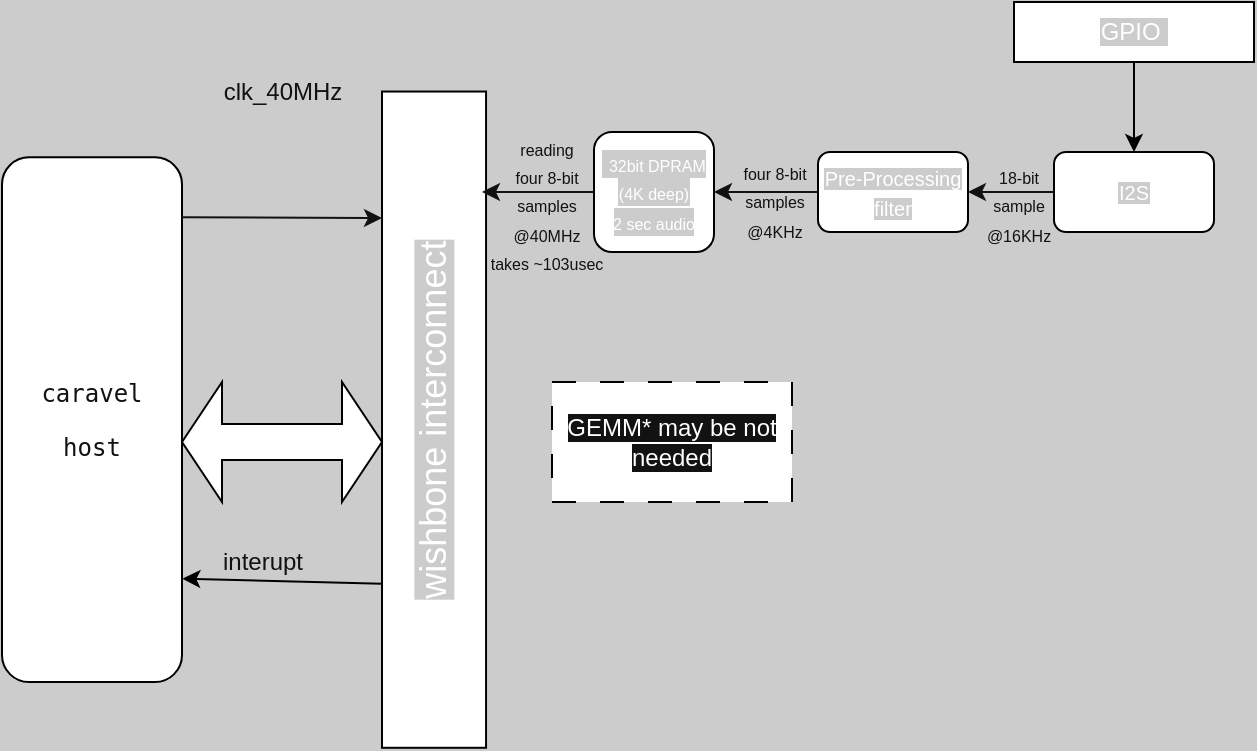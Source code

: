 <mxfile>
    <diagram name="System Diagram" id="O3nqU5k01KG6xgvtVJgH">
        <mxGraphModel dx="790" dy="389" grid="1" gridSize="10" guides="1" tooltips="1" connect="1" arrows="1" fold="1" page="1" pageScale="1" pageWidth="1169" pageHeight="827" background="#CCCCCC" math="0" shadow="0">
            <root>
                <mxCell id="0"/>
                <mxCell id="1" parent="0"/>
                <mxCell id="55" value="&lt;font style=&quot;font-size: 8px;&quot;&gt;four 8-bit &lt;br&gt;samples &lt;br&gt;@4KHz&lt;/font&gt;" style="text;html=1;align=center;verticalAlign=middle;resizable=0;points=[];autosize=1;strokeColor=none;fillColor=none;fontColor=#121212;" parent="1" vertex="1">
                    <mxGeometry x="546" y="129" width="60" height="60" as="geometry"/>
                </mxCell>
                <mxCell id="56" value="&lt;font style=&quot;font-size: 8px;&quot;&gt;18-bit &lt;br&gt;sample&lt;br&gt;@16KHz&lt;br&gt;&lt;/font&gt;" style="text;html=1;align=center;verticalAlign=middle;resizable=0;points=[];autosize=1;strokeColor=none;fillColor=none;fontColor=#121212;" parent="1" vertex="1">
                    <mxGeometry x="668" y="131" width="60" height="60" as="geometry"/>
                </mxCell>
                <mxCell id="58" value="&lt;font style=&quot;font-size: 8px;&quot;&gt;reading &lt;br&gt;four 8-bit &lt;br&gt;samples &lt;br&gt;@40MHz&lt;br&gt;takes ~103usec&lt;br&gt;&lt;/font&gt;" style="text;html=1;align=center;verticalAlign=middle;resizable=0;points=[];autosize=1;strokeColor=none;fillColor=none;fontColor=#121212;" parent="1" vertex="1">
                    <mxGeometry x="422" y="116" width="80" height="90" as="geometry"/>
                </mxCell>
                <mxCell id="9" value="&lt;pre class=&quot;notranslate&quot;&gt;&lt;code&gt;caravel&lt;/code&gt;&lt;/pre&gt;&lt;pre class=&quot;notranslate&quot;&gt;&lt;code&gt;host&lt;/code&gt;&lt;/pre&gt;" style="rounded=1;whiteSpace=wrap;html=1;fontColor=#121212;labelBackgroundColor=none;" parent="1" vertex="1">
                    <mxGeometry x="190" y="137.66" width="90" height="262.34" as="geometry"/>
                </mxCell>
                <mxCell id="50" style="edgeStyle=none;html=1;exitX=0;exitY=0.5;exitDx=0;exitDy=0;entryX=1;entryY=0.5;entryDx=0;entryDy=0;fontColor=#121212;strokeColor=#121212;" parent="1" source="13" target="45" edge="1">
                    <mxGeometry relative="1" as="geometry">
                        <mxPoint x="696" y="155" as="targetPoint"/>
                    </mxGeometry>
                </mxCell>
                <mxCell id="13" value="&lt;font style=&quot;font-size: 10px; background-color: rgb(204, 204, 204);&quot;&gt;I2S&lt;/font&gt;" style="rounded=1;whiteSpace=wrap;html=1;fontColor=#FFFFFF;" parent="1" vertex="1">
                    <mxGeometry x="716" y="135" width="80" height="40" as="geometry"/>
                </mxCell>
                <mxCell id="24" style="edgeStyle=none;html=1;fontSize=18;exitX=0.5;exitY=1;exitDx=0;exitDy=0;fontColor=#121212;strokeColor=#000000;" parent="1" source="44" target="13" edge="1">
                    <mxGeometry relative="1" as="geometry">
                        <mxPoint x="666" y="100" as="sourcePoint"/>
                    </mxGeometry>
                </mxCell>
                <mxCell id="42" style="edgeStyle=none;html=1;exitX=0.25;exitY=0;exitDx=0;exitDy=0;entryX=1.002;entryY=0.803;entryDx=0;entryDy=0;entryPerimeter=0;fontColor=#121212;strokeColor=#000000;" parent="1" source="19" target="9" edge="1">
                    <mxGeometry relative="1" as="geometry"/>
                </mxCell>
                <mxCell id="19" value="&lt;font style=&quot;font-size: 18px; background-color: rgb(204, 204, 204);&quot;&gt;wishbone interconnect&lt;/font&gt;" style="rounded=0;whiteSpace=wrap;html=1;rotation=-90;fontColor=#FFFFFF;" parent="1" vertex="1">
                    <mxGeometry x="241.95" y="242.82" width="328.13" height="52.02" as="geometry"/>
                </mxCell>
                <mxCell id="52" style="edgeStyle=none;html=1;exitX=0;exitY=0.5;exitDx=0;exitDy=0;fontColor=#121212;strokeColor=#121212;" parent="1" source="30" edge="1">
                    <mxGeometry relative="1" as="geometry">
                        <mxPoint x="430" y="155" as="targetPoint"/>
                    </mxGeometry>
                </mxCell>
                <mxCell id="30" value="&lt;span style=&quot;background-color: rgb(204, 204, 204);&quot;&gt;&amp;nbsp;&lt;font style=&quot;font-size: 8px;&quot;&gt;32bit DPRAM&lt;br&gt;(4K deep)&lt;br&gt;2 sec audio&lt;/font&gt;&lt;/span&gt;" style="rounded=1;whiteSpace=wrap;html=1;fontColor=#FFFFFF;" parent="1" vertex="1">
                    <mxGeometry x="486" y="125" width="60" height="60" as="geometry"/>
                </mxCell>
                <mxCell id="35" value="" style="shape=doubleArrow;whiteSpace=wrap;html=1;fontColor=#121212;" parent="1" vertex="1">
                    <mxGeometry x="280" y="250" width="100" height="60" as="geometry"/>
                </mxCell>
                <mxCell id="33" value="&lt;font style=&quot;font-size: 12px;&quot;&gt;32 bit&amp;nbsp; io bus&amp;nbsp;&lt;/font&gt;" style="text;html=1;align=center;verticalAlign=middle;resizable=0;points=[];autosize=1;strokeColor=none;fillColor=none;fontSize=18;fontColor=#FFFFFF;" parent="1" vertex="1">
                    <mxGeometry x="285" y="260" width="90" height="40" as="geometry"/>
                </mxCell>
                <mxCell id="39" value="" style="endArrow=classic;html=1;exitX=0.997;exitY=0.114;exitDx=0;exitDy=0;exitPerimeter=0;fontColor=#121212;strokeColor=#121212;" parent="1" source="9" edge="1">
                    <mxGeometry width="50" height="50" relative="1" as="geometry">
                        <mxPoint x="270" y="100" as="sourcePoint"/>
                        <mxPoint x="380" y="168" as="targetPoint"/>
                    </mxGeometry>
                </mxCell>
                <mxCell id="40" value="clk_40MHz" style="text;html=1;align=center;verticalAlign=middle;resizable=0;points=[];autosize=1;strokeColor=none;fillColor=none;fontColor=#121212;" parent="1" vertex="1">
                    <mxGeometry x="290" y="90" width="80" height="30" as="geometry"/>
                </mxCell>
                <mxCell id="43" value="interupt" style="text;html=1;align=center;verticalAlign=middle;resizable=0;points=[];autosize=1;strokeColor=none;fillColor=none;fontColor=#121212;" parent="1" vertex="1">
                    <mxGeometry x="290" y="325" width="60" height="30" as="geometry"/>
                </mxCell>
                <mxCell id="44" value="&lt;span style=&quot;background-color: rgb(204, 204, 204);&quot;&gt;GPIO&amp;nbsp;&lt;/span&gt;" style="whiteSpace=wrap;html=1;fontColor=#FFFFFF;" parent="1" vertex="1">
                    <mxGeometry x="696" y="60" width="120" height="30" as="geometry"/>
                </mxCell>
                <mxCell id="49" style="edgeStyle=none;html=1;exitX=0;exitY=0.5;exitDx=0;exitDy=0;entryX=1;entryY=0.5;entryDx=0;entryDy=0;fontColor=#121212;strokeColor=#121212;" parent="1" source="45" target="30" edge="1">
                    <mxGeometry relative="1" as="geometry"/>
                </mxCell>
                <mxCell id="45" value="&lt;font style=&quot;font-size: 10px; background-color: rgb(204, 204, 204);&quot;&gt;Pre-Processing filter&lt;/font&gt;" style="rounded=1;whiteSpace=wrap;html=1;fontColor=#FFFFFF;" parent="1" vertex="1">
                    <mxGeometry x="598" y="135" width="75" height="40" as="geometry"/>
                </mxCell>
                <mxCell id="53" value="&lt;span style=&quot;background-color: rgb(18, 18, 18);&quot;&gt;GEMM* may be not needed&lt;/span&gt;" style="rounded=0;whiteSpace=wrap;html=1;dashed=1;dashPattern=12 12;fontColor=#FFFFFF;" parent="1" vertex="1">
                    <mxGeometry x="465" y="250" width="120" height="60" as="geometry"/>
                </mxCell>
            </root>
        </mxGraphModel>
    </diagram>
</mxfile>